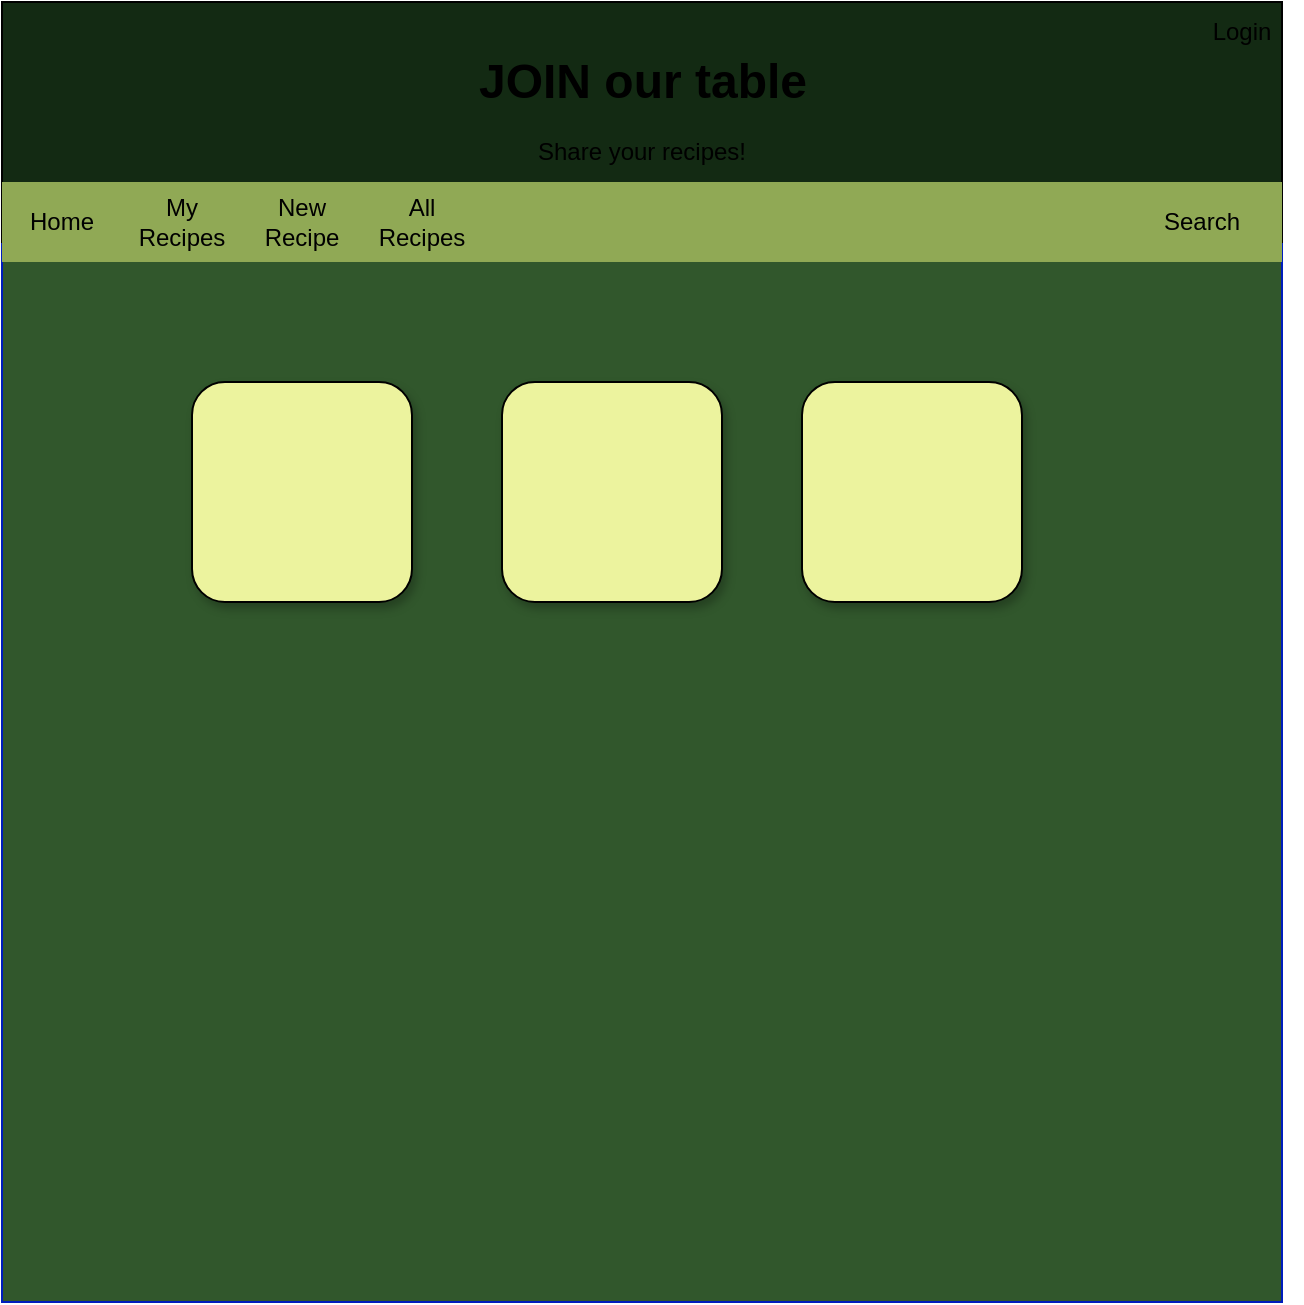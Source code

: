 <mxfile>
    <diagram id="JJ6nr9gFkphjQjIB2UeL" name="Page-1">
        <mxGraphModel dx="883" dy="617" grid="1" gridSize="10" guides="1" tooltips="1" connect="1" arrows="1" fold="1" page="1" pageScale="1" pageWidth="850" pageHeight="1100" math="0" shadow="0">
            <root>
                <mxCell id="0"/>
                <mxCell id="1" parent="0"/>
                <mxCell id="3" value="" style="whiteSpace=wrap;html=1;aspect=fixed;fillColor=#31572c;fontColor=#ffffff;strokeColor=#001DBC;" vertex="1" parent="1">
                    <mxGeometry x="120" y="10" width="640" height="640" as="geometry"/>
                </mxCell>
                <mxCell id="9" style="edgeStyle=none;html=1;exitX=0.5;exitY=1;exitDx=0;exitDy=0;" edge="1" parent="1" source="4" target="3">
                    <mxGeometry relative="1" as="geometry"/>
                </mxCell>
                <mxCell id="4" value="" style="rounded=0;whiteSpace=wrap;html=1;fillColor=#132a13;" vertex="1" parent="1">
                    <mxGeometry x="120" width="640" height="120" as="geometry"/>
                </mxCell>
                <mxCell id="5" value="JOIN our table" style="text;strokeColor=none;fillColor=none;html=1;fontSize=24;fontStyle=1;verticalAlign=middle;align=center;" vertex="1" parent="1">
                    <mxGeometry x="390" y="20" width="100" height="40" as="geometry"/>
                </mxCell>
                <mxCell id="6" value="Share your recipes!" style="text;html=1;strokeColor=none;fillColor=none;align=center;verticalAlign=middle;whiteSpace=wrap;rounded=0;" vertex="1" parent="1">
                    <mxGeometry x="360" y="60" width="160" height="30" as="geometry"/>
                </mxCell>
                <mxCell id="7" value="Login" style="text;html=1;strokeColor=none;fillColor=none;align=center;verticalAlign=middle;whiteSpace=wrap;rounded=0;" vertex="1" parent="1">
                    <mxGeometry x="710" width="60" height="30" as="geometry"/>
                </mxCell>
                <mxCell id="10" value="" style="rounded=0;whiteSpace=wrap;html=1;fillColor=#90a955;strokeColor=none;gradientColor=none;" vertex="1" parent="1">
                    <mxGeometry x="120" y="90" width="640" height="40" as="geometry"/>
                </mxCell>
                <mxCell id="11" value="Home" style="text;html=1;strokeColor=none;fillColor=none;align=center;verticalAlign=middle;whiteSpace=wrap;rounded=0;" vertex="1" parent="1">
                    <mxGeometry x="120" y="95" width="60" height="30" as="geometry"/>
                </mxCell>
                <mxCell id="12" value="My Recipes" style="text;html=1;strokeColor=none;fillColor=none;align=center;verticalAlign=middle;whiteSpace=wrap;rounded=0;" vertex="1" parent="1">
                    <mxGeometry x="180" y="95" width="60" height="30" as="geometry"/>
                </mxCell>
                <mxCell id="14" value="New Recipe" style="text;html=1;strokeColor=none;fillColor=none;align=center;verticalAlign=middle;whiteSpace=wrap;rounded=0;" vertex="1" parent="1">
                    <mxGeometry x="240" y="95" width="60" height="30" as="geometry"/>
                </mxCell>
                <mxCell id="15" value="Search" style="text;html=1;strokeColor=none;fillColor=none;align=center;verticalAlign=middle;whiteSpace=wrap;rounded=0;" vertex="1" parent="1">
                    <mxGeometry x="690" y="95" width="60" height="30" as="geometry"/>
                </mxCell>
                <mxCell id="17" value="All Recipes" style="text;html=1;strokeColor=none;fillColor=none;align=center;verticalAlign=middle;whiteSpace=wrap;rounded=0;" vertex="1" parent="1">
                    <mxGeometry x="300" y="95" width="60" height="30" as="geometry"/>
                </mxCell>
                <mxCell id="aV4lrfU_kgNnpPStSUIJ-17" value="" style="whiteSpace=wrap;html=1;aspect=fixed;fillColor=#ecf39e;gradientColor=none;rounded=1;shadow=1;" vertex="1" parent="1">
                    <mxGeometry x="215" y="190" width="110" height="110" as="geometry"/>
                </mxCell>
                <mxCell id="aV4lrfU_kgNnpPStSUIJ-19" value="" style="whiteSpace=wrap;html=1;aspect=fixed;fillColor=#ECF39E;gradientColor=none;rounded=1;shadow=1;" vertex="1" parent="1">
                    <mxGeometry x="370" y="190" width="110" height="110" as="geometry"/>
                </mxCell>
                <mxCell id="aV4lrfU_kgNnpPStSUIJ-20" value="" style="whiteSpace=wrap;html=1;aspect=fixed;fillColor=#ECF39E;gradientColor=none;rounded=1;glass=0;shadow=1;" vertex="1" parent="1">
                    <mxGeometry x="520" y="190" width="110" height="110" as="geometry"/>
                </mxCell>
            </root>
        </mxGraphModel>
    </diagram>
</mxfile>